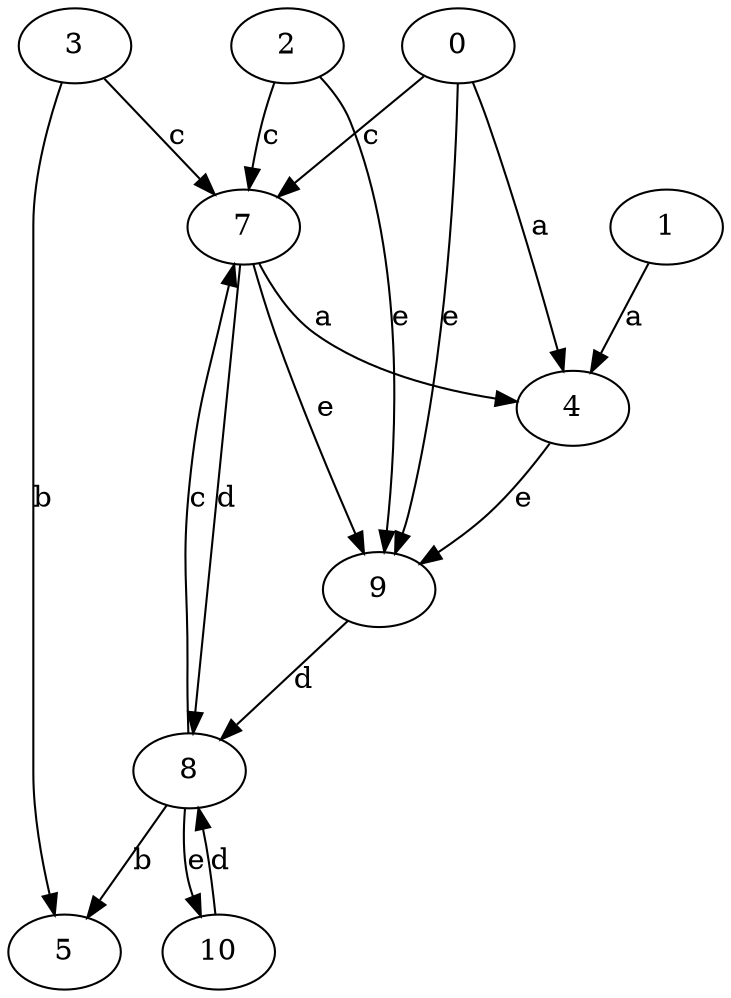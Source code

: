 strict digraph  {
3;
4;
5;
0;
1;
2;
7;
8;
9;
10;
3 -> 5  [label=b];
3 -> 7  [label=c];
4 -> 9  [label=e];
0 -> 4  [label=a];
0 -> 7  [label=c];
0 -> 9  [label=e];
1 -> 4  [label=a];
2 -> 7  [label=c];
2 -> 9  [label=e];
7 -> 4  [label=a];
7 -> 8  [label=d];
7 -> 9  [label=e];
8 -> 5  [label=b];
8 -> 7  [label=c];
8 -> 10  [label=e];
9 -> 8  [label=d];
10 -> 8  [label=d];
}

